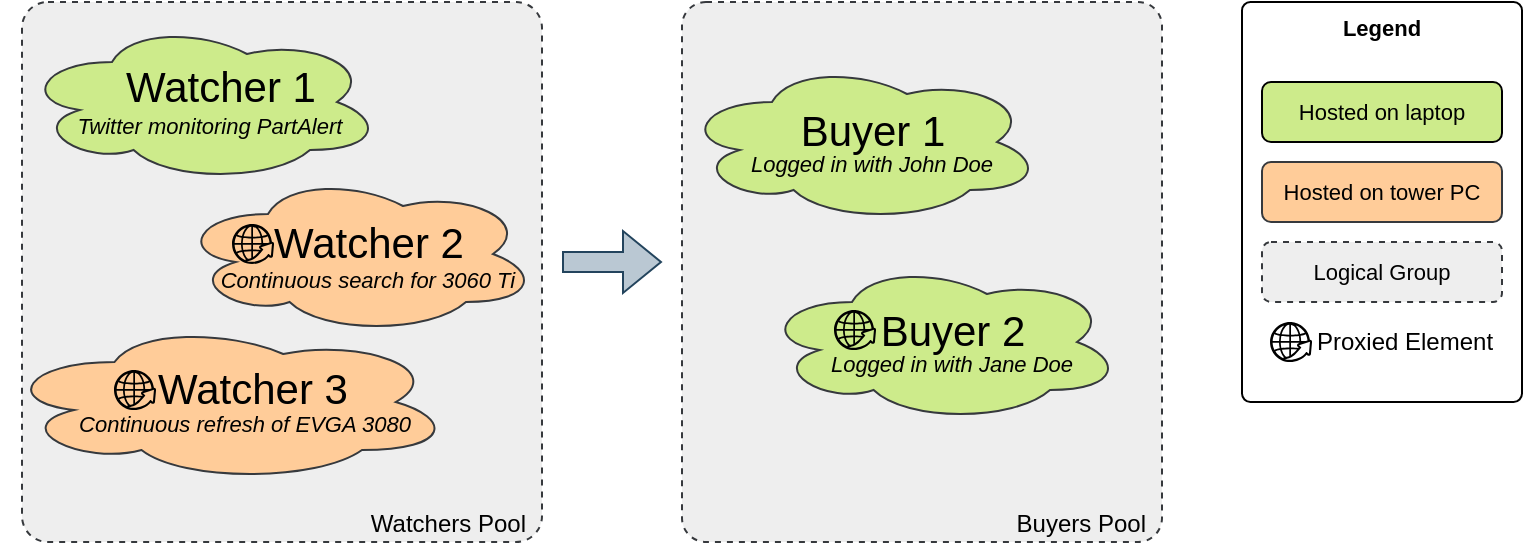 <mxfile version="16.5.1" type="device" pages="4"><diagram id="SyycE7OWxosleOXPshF7" name="Overview"><mxGraphModel dx="1106" dy="822" grid="1" gridSize="10" guides="1" tooltips="1" connect="1" arrows="1" fold="1" page="1" pageScale="1" pageWidth="827" pageHeight="1169" math="0" shadow="0"><root><mxCell id="0"/><mxCell id="1" parent="0"/><mxCell id="v4f3W6ATXAfFDvvJdY9K-1" value="Watchers Pool" style="rounded=1;whiteSpace=wrap;html=1;arcSize=5;verticalAlign=bottom;align=right;spacingRight=6;fillColor=#eeeeee;strokeColor=#36393d;dashed=1;" parent="1" vertex="1"><mxGeometry x="20" y="40" width="260" height="270" as="geometry"/></mxCell><mxCell id="v4f3W6ATXAfFDvvJdY9K-2" value="Buyers Pool" style="rounded=1;whiteSpace=wrap;html=1;arcSize=5;fillColor=#eeeeee;strokeColor=#36393d;verticalAlign=bottom;align=right;spacingRight=6;dashed=1;" parent="1" vertex="1"><mxGeometry x="350" y="40" width="240" height="270" as="geometry"/></mxCell><mxCell id="v4f3W6ATXAfFDvvJdY9K-3" value="" style="shape=flexArrow;endArrow=classic;html=1;rounded=0;fillColor=#bac8d3;strokeColor=#23445d;" parent="1" edge="1"><mxGeometry width="50" height="50" relative="1" as="geometry"><mxPoint x="290" y="170" as="sourcePoint"/><mxPoint x="340" y="170" as="targetPoint"/></mxGeometry></mxCell><mxCell id="v4f3W6ATXAfFDvvJdY9K-17" value="" style="group" parent="1" vertex="1" connectable="0"><mxGeometry x="20" y="50" width="180" height="80" as="geometry"/></mxCell><mxCell id="v4f3W6ATXAfFDvvJdY9K-10" value="" style="ellipse;shape=cloud;whiteSpace=wrap;html=1;fontSize=21;fillColor=#cdeb8b;strokeColor=#36393d;" parent="v4f3W6ATXAfFDvvJdY9K-17" vertex="1"><mxGeometry width="180" height="80" as="geometry"/></mxCell><mxCell id="v4f3W6ATXAfFDvvJdY9K-4" value="&lt;font style=&quot;font-size: 21px ; line-height: 0.5&quot;&gt;Watcher 1&lt;br&gt;&lt;/font&gt;" style="text;html=1;align=center;verticalAlign=middle;resizable=0;points=[];autosize=1;strokeColor=none;fillColor=none;fontSize=22;" parent="v4f3W6ATXAfFDvvJdY9K-17" vertex="1"><mxGeometry x="44" y="18" width="110" height="30" as="geometry"/></mxCell><mxCell id="v4f3W6ATXAfFDvvJdY9K-12" value="&lt;span style=&quot;font-family: &amp;#34;helvetica&amp;#34; ; font-size: 11px&quot;&gt;&lt;i&gt;Twitter monitoring PartAlert&lt;/i&gt;&lt;/span&gt;" style="text;html=1;strokeColor=none;fillColor=none;align=center;verticalAlign=middle;whiteSpace=wrap;rounded=0;fontSize=21;fontColor=#000000;" parent="v4f3W6ATXAfFDvvJdY9K-17" vertex="1"><mxGeometry x="19" y="33" width="150" height="30" as="geometry"/></mxCell><mxCell id="v4f3W6ATXAfFDvvJdY9K-18" value="" style="group" parent="1" vertex="1" connectable="0"><mxGeometry x="98" y="126" width="180" height="80" as="geometry"/></mxCell><mxCell id="v4f3W6ATXAfFDvvJdY9K-14" value="" style="ellipse;shape=cloud;whiteSpace=wrap;html=1;fontSize=21;fillColor=#ffcc99;strokeColor=#36393d;" parent="v4f3W6ATXAfFDvvJdY9K-18" vertex="1"><mxGeometry width="180" height="80" as="geometry"/></mxCell><mxCell id="v4f3W6ATXAfFDvvJdY9K-6" value="&lt;font style=&quot;font-size: 21px ; line-height: 0.5&quot;&gt;Watcher 2&lt;br&gt;&lt;/font&gt;" style="text;html=1;align=center;verticalAlign=middle;resizable=0;points=[];autosize=1;strokeColor=none;fillColor=none;fontSize=22;" parent="v4f3W6ATXAfFDvvJdY9K-18" vertex="1"><mxGeometry x="40" y="20" width="110" height="30" as="geometry"/></mxCell><mxCell id="v4f3W6ATXAfFDvvJdY9K-13" value="&lt;span style=&quot;font-family: &amp;#34;helvetica&amp;#34; ; font-size: 11px&quot;&gt;&lt;i&gt;Continuous search for 3060 Ti&lt;/i&gt;&lt;/span&gt;" style="text;html=1;strokeColor=none;fillColor=none;align=center;verticalAlign=middle;whiteSpace=wrap;rounded=0;fontSize=21;fontColor=#000000;" parent="v4f3W6ATXAfFDvvJdY9K-18" vertex="1"><mxGeometry x="20" y="34" width="150" height="30" as="geometry"/></mxCell><mxCell id="suSFidkRGbMIFhbAQIcZ-1" value="" style="sketch=0;html=1;aspect=fixed;strokeColor=none;shadow=0;align=center;verticalAlign=top;fillColor=#000000;shape=mxgraph.gcp2.globe_world;strokeWidth=1;" parent="v4f3W6ATXAfFDvvJdY9K-18" vertex="1"><mxGeometry x="27" y="25" width="21.05" height="20" as="geometry"/></mxCell><mxCell id="v4f3W6ATXAfFDvvJdY9K-19" value="" style="group" parent="1" vertex="1" connectable="0"><mxGeometry x="10" y="200" width="225" height="80" as="geometry"/></mxCell><mxCell id="v4f3W6ATXAfFDvvJdY9K-16" value="" style="ellipse;shape=cloud;whiteSpace=wrap;html=1;fontSize=21;fillColor=#ffcc99;strokeColor=#36393d;" parent="v4f3W6ATXAfFDvvJdY9K-19" vertex="1"><mxGeometry width="225" height="80" as="geometry"/></mxCell><mxCell id="v4f3W6ATXAfFDvvJdY9K-8" value="&lt;font style=&quot;font-size: 21px ; line-height: 0.5&quot;&gt;Watcher 3&lt;br&gt;&lt;/font&gt;" style="text;html=1;align=center;verticalAlign=middle;resizable=0;points=[];autosize=1;strokeColor=none;fillColor=none;fontSize=22;" parent="v4f3W6ATXAfFDvvJdY9K-19" vertex="1"><mxGeometry x="70" y="19" width="110" height="30" as="geometry"/></mxCell><mxCell id="v4f3W6ATXAfFDvvJdY9K-15" value="&lt;span style=&quot;font-family: &amp;quot;helvetica&amp;quot; ; font-size: 11px&quot;&gt;Continuous refresh of EVGA 3080&lt;/span&gt;" style="text;html=1;strokeColor=none;fillColor=none;align=center;verticalAlign=middle;whiteSpace=wrap;rounded=0;fontSize=21;fontColor=#000000;fontStyle=2" parent="v4f3W6ATXAfFDvvJdY9K-19" vertex="1"><mxGeometry x="28.5" y="32" width="185" height="30" as="geometry"/></mxCell><mxCell id="suSFidkRGbMIFhbAQIcZ-2" value="" style="sketch=0;html=1;aspect=fixed;strokeColor=none;shadow=0;align=center;verticalAlign=top;fillColor=#000000;shape=mxgraph.gcp2.globe_world;strokeWidth=1;" parent="v4f3W6ATXAfFDvvJdY9K-19" vertex="1"><mxGeometry x="56" y="24" width="21.05" height="20" as="geometry"/></mxCell><mxCell id="v4f3W6ATXAfFDvvJdY9K-20" value="" style="group" parent="1" vertex="1" connectable="0"><mxGeometry x="350" y="70" width="180" height="80" as="geometry"/></mxCell><mxCell id="v4f3W6ATXAfFDvvJdY9K-21" value="" style="ellipse;shape=cloud;whiteSpace=wrap;html=1;fontSize=21;fillColor=#cdeb8b;strokeColor=#36393d;" parent="v4f3W6ATXAfFDvvJdY9K-20" vertex="1"><mxGeometry width="180" height="80" as="geometry"/></mxCell><mxCell id="v4f3W6ATXAfFDvvJdY9K-22" value="&lt;font style=&quot;font-size: 21px ; line-height: 0.5&quot;&gt;Buyer 1&lt;br&gt;&lt;/font&gt;" style="text;html=1;align=center;verticalAlign=middle;resizable=0;points=[];autosize=1;strokeColor=none;fillColor=none;fontSize=22;" parent="v4f3W6ATXAfFDvvJdY9K-20" vertex="1"><mxGeometry x="50" y="20" width="90" height="30" as="geometry"/></mxCell><mxCell id="v4f3W6ATXAfFDvvJdY9K-23" value="&lt;span style=&quot;font-family: &amp;quot;helvetica&amp;quot; ; font-size: 11px&quot;&gt;Logged in with John Doe&lt;/span&gt;" style="text;html=1;strokeColor=none;fillColor=none;align=center;verticalAlign=middle;whiteSpace=wrap;rounded=0;fontSize=21;fontColor=#000000;fontStyle=2" parent="v4f3W6ATXAfFDvvJdY9K-20" vertex="1"><mxGeometry x="20" y="30" width="150" height="34" as="geometry"/></mxCell><mxCell id="v4f3W6ATXAfFDvvJdY9K-24" value="" style="group;" parent="1" vertex="1" connectable="0"><mxGeometry x="390" y="170" width="180" height="80" as="geometry"/></mxCell><mxCell id="v4f3W6ATXAfFDvvJdY9K-25" value="" style="ellipse;shape=cloud;whiteSpace=wrap;html=1;fontSize=21;fillColor=#cdeb8b;strokeColor=#36393d;" parent="v4f3W6ATXAfFDvvJdY9K-24" vertex="1"><mxGeometry width="180" height="80" as="geometry"/></mxCell><mxCell id="v4f3W6ATXAfFDvvJdY9K-26" value="&lt;font style=&quot;font-size: 21px ; line-height: 0.5&quot;&gt;Buyer 2&lt;br&gt;&lt;/font&gt;" style="text;html=1;align=center;verticalAlign=middle;resizable=0;points=[];autosize=1;strokeColor=none;fillColor=none;fontSize=22;" parent="v4f3W6ATXAfFDvvJdY9K-24" vertex="1"><mxGeometry x="50" y="20" width="90" height="30" as="geometry"/></mxCell><mxCell id="v4f3W6ATXAfFDvvJdY9K-27" value="&lt;span style=&quot;font-family: &amp;quot;helvetica&amp;quot; ; font-size: 11px&quot;&gt;Logged in with Jane Doe&lt;/span&gt;" style="text;html=1;strokeColor=none;fillColor=none;align=center;verticalAlign=middle;whiteSpace=wrap;rounded=0;fontSize=21;fontColor=#000000;fontStyle=2" parent="v4f3W6ATXAfFDvvJdY9K-24" vertex="1"><mxGeometry x="20" y="30" width="150" height="34" as="geometry"/></mxCell><mxCell id="suSFidkRGbMIFhbAQIcZ-3" value="" style="sketch=0;html=1;aspect=fixed;strokeColor=none;shadow=0;align=center;verticalAlign=top;fillColor=#000000;shape=mxgraph.gcp2.globe_world;strokeWidth=1;" parent="v4f3W6ATXAfFDvvJdY9K-24" vertex="1"><mxGeometry x="36" y="24" width="21.05" height="20" as="geometry"/></mxCell><mxCell id="v4f3W6ATXAfFDvvJdY9K-57" value="&lt;b&gt;Legend&lt;/b&gt;" style="rounded=1;whiteSpace=wrap;html=1;fontSize=11;arcSize=3;verticalAlign=top;" parent="1" vertex="1"><mxGeometry x="630" y="40" width="140" height="200" as="geometry"/></mxCell><mxCell id="v4f3W6ATXAfFDvvJdY9K-52" value="Hosted on laptop" style="rounded=1;whiteSpace=wrap;html=1;fontSize=11;fillColor=#cdeb8b;strokeColor=default;" parent="1" vertex="1"><mxGeometry x="640" y="80" width="120" height="30" as="geometry"/></mxCell><mxCell id="v4f3W6ATXAfFDvvJdY9K-53" value="Hosted on tower PC" style="rounded=1;whiteSpace=wrap;html=1;fontSize=11;fillColor=#ffcc99;strokeColor=#36393d;" parent="1" vertex="1"><mxGeometry x="640" y="120" width="120" height="30" as="geometry"/></mxCell><mxCell id="v4f3W6ATXAfFDvvJdY9K-55" value="Logical Group" style="rounded=1;whiteSpace=wrap;html=1;fontSize=11;fillColor=#eeeeee;strokeColor=#36393d;dashed=1;" parent="1" vertex="1"><mxGeometry x="640" y="160" width="120" height="30" as="geometry"/></mxCell><mxCell id="suSFidkRGbMIFhbAQIcZ-5" value="" style="sketch=0;html=1;aspect=fixed;strokeColor=none;shadow=0;align=center;verticalAlign=top;fillColor=#000000;shape=mxgraph.gcp2.globe_world;strokeWidth=1;" parent="1" vertex="1"><mxGeometry x="644" y="200" width="21.05" height="20" as="geometry"/></mxCell><mxCell id="suSFidkRGbMIFhbAQIcZ-6" value="Proxied Element" style="text;html=1;align=center;verticalAlign=middle;resizable=0;points=[];autosize=1;strokeColor=none;fillColor=none;" parent="1" vertex="1"><mxGeometry x="661" y="200" width="100" height="20" as="geometry"/></mxCell></root></mxGraphModel></diagram><diagram id="X2LEnFXjIk56LVghcQPi" name="Watcher lifecycle"><mxGraphModel dx="1106" dy="822" grid="1" gridSize="10" guides="1" tooltips="1" connect="1" arrows="1" fold="1" page="1" pageScale="1" pageWidth="827" pageHeight="1169" math="0" shadow="0"><root><mxCell id="rsHtdFONzFn-Gkkk5NQZ-0"/><mxCell id="rsHtdFONzFn-Gkkk5NQZ-1" parent="rsHtdFONzFn-Gkkk5NQZ-0"/><mxCell id="rsHtdFONzFn-Gkkk5NQZ-19" value="&lt;i&gt;&lt;font color=&quot;#b3b3b3&quot;&gt;Events&lt;/font&gt;&lt;/i&gt;" style="rounded=1;whiteSpace=wrap;html=1;fontSize=13;fontColor=#333333;strokeColor=#666666;fillColor=#f5f5f5;dashed=1;arcSize=5;verticalAlign=bottom;align=right;spacing=2;spacingRight=7;spacingBottom=-1;" vertex="1" parent="rsHtdFONzFn-Gkkk5NQZ-1"><mxGeometry x="330" y="102" width="220" height="108" as="geometry"/></mxCell><mxCell id="rsHtdFONzFn-Gkkk5NQZ-8" value="" style="edgeStyle=orthogonalEdgeStyle;rounded=0;orthogonalLoop=1;jettySize=auto;html=1;fillColor=#dae8fc;strokeColor=#6c8ebf;" edge="1" parent="rsHtdFONzFn-Gkkk5NQZ-1" source="rsHtdFONzFn-Gkkk5NQZ-2" target="rsHtdFONzFn-Gkkk5NQZ-3"><mxGeometry relative="1" as="geometry"/></mxCell><mxCell id="rsHtdFONzFn-Gkkk5NQZ-2" value="prepare()" style="rounded=1;whiteSpace=wrap;html=1;fillColor=#dae8fc;strokeColor=#6c8ebf;" vertex="1" parent="rsHtdFONzFn-Gkkk5NQZ-1"><mxGeometry x="90" y="40" width="90" height="50" as="geometry"/></mxCell><mxCell id="rsHtdFONzFn-Gkkk5NQZ-9" value="" style="edgeStyle=orthogonalEdgeStyle;rounded=0;orthogonalLoop=1;jettySize=auto;html=1;fillColor=#dae8fc;strokeColor=#6c8ebf;" edge="1" parent="rsHtdFONzFn-Gkkk5NQZ-1" source="rsHtdFONzFn-Gkkk5NQZ-3" target="rsHtdFONzFn-Gkkk5NQZ-5"><mxGeometry relative="1" as="geometry"/></mxCell><mxCell id="rsHtdFONzFn-Gkkk5NQZ-3" value="start()" style="rounded=1;whiteSpace=wrap;html=1;fillColor=#dae8fc;strokeColor=#6c8ebf;" vertex="1" parent="rsHtdFONzFn-Gkkk5NQZ-1"><mxGeometry x="210" y="40" width="90" height="50" as="geometry"/></mxCell><mxCell id="rsHtdFONzFn-Gkkk5NQZ-4" value="shutdown()" style="rounded=1;whiteSpace=wrap;html=1;fillColor=#dae8fc;strokeColor=#6c8ebf;" vertex="1" parent="rsHtdFONzFn-Gkkk5NQZ-1"><mxGeometry x="570" y="40" width="90" height="50" as="geometry"/></mxCell><mxCell id="rsHtdFONzFn-Gkkk5NQZ-10" value="" style="edgeStyle=orthogonalEdgeStyle;rounded=0;orthogonalLoop=1;jettySize=auto;html=1;fillColor=#dae8fc;strokeColor=#6c8ebf;" edge="1" parent="rsHtdFONzFn-Gkkk5NQZ-1" source="rsHtdFONzFn-Gkkk5NQZ-5" target="rsHtdFONzFn-Gkkk5NQZ-7"><mxGeometry relative="1" as="geometry"/></mxCell><mxCell id="rsHtdFONzFn-Gkkk5NQZ-15" style="edgeStyle=orthogonalEdgeStyle;rounded=0;orthogonalLoop=1;jettySize=auto;html=1;entryX=0;entryY=0.5;entryDx=0;entryDy=0;entryPerimeter=0;fontSize=19;fillColor=#d5e8d4;strokeColor=#82b366;" edge="1" parent="rsHtdFONzFn-Gkkk5NQZ-1" source="rsHtdFONzFn-Gkkk5NQZ-5" target="rsHtdFONzFn-Gkkk5NQZ-13"><mxGeometry relative="1" as="geometry"/></mxCell><mxCell id="rsHtdFONzFn-Gkkk5NQZ-16" style="edgeStyle=orthogonalEdgeStyle;rounded=0;orthogonalLoop=1;jettySize=auto;html=1;entryX=0;entryY=0.5;entryDx=0;entryDy=0;entryPerimeter=0;fontSize=19;exitX=0.25;exitY=1;exitDx=0;exitDy=0;fillColor=#e1d5e7;strokeColor=#9673a6;" edge="1" parent="rsHtdFONzFn-Gkkk5NQZ-1" source="rsHtdFONzFn-Gkkk5NQZ-5" target="rsHtdFONzFn-Gkkk5NQZ-14"><mxGeometry relative="1" as="geometry"/></mxCell><mxCell id="rsHtdFONzFn-Gkkk5NQZ-5" value="&lt;i&gt;... process ...&lt;/i&gt;" style="rounded=1;whiteSpace=wrap;html=1;fillColor=#dae8fc;strokeColor=#6c8ebf;" vertex="1" parent="rsHtdFONzFn-Gkkk5NQZ-1"><mxGeometry x="330" y="40" width="90" height="50" as="geometry"/></mxCell><mxCell id="rsHtdFONzFn-Gkkk5NQZ-11" value="" style="edgeStyle=orthogonalEdgeStyle;rounded=0;orthogonalLoop=1;jettySize=auto;html=1;fillColor=#dae8fc;strokeColor=#6c8ebf;" edge="1" parent="rsHtdFONzFn-Gkkk5NQZ-1" source="rsHtdFONzFn-Gkkk5NQZ-7" target="rsHtdFONzFn-Gkkk5NQZ-4"><mxGeometry relative="1" as="geometry"/></mxCell><mxCell id="rsHtdFONzFn-Gkkk5NQZ-7" value="destroy()" style="rounded=1;whiteSpace=wrap;html=1;fillColor=#dae8fc;strokeColor=#6c8ebf;" vertex="1" parent="rsHtdFONzFn-Gkkk5NQZ-1"><mxGeometry x="450" y="40" width="90" height="50" as="geometry"/></mxCell><mxCell id="rsHtdFONzFn-Gkkk5NQZ-13" value="🎯" style="shape=note;whiteSpace=wrap;html=1;backgroundOutline=1;darkOpacity=0.05;fontSize=19;size=10;fillColor=#d5e8d4;strokeColor=#82B366;" vertex="1" parent="rsHtdFONzFn-Gkkk5NQZ-1"><mxGeometry x="399" y="110" width="30" height="40" as="geometry"/></mxCell><mxCell id="rsHtdFONzFn-Gkkk5NQZ-14" value="💗" style="shape=note;whiteSpace=wrap;html=1;backgroundOutline=1;darkOpacity=0.05;fontSize=19;size=10;fillColor=#e1d5e7;strokeColor=#9673A6;" vertex="1" parent="rsHtdFONzFn-Gkkk5NQZ-1"><mxGeometry x="380" y="160" width="30" height="40" as="geometry"/></mxCell><mxCell id="rsHtdFONzFn-Gkkk5NQZ-17" value="Item Found" style="text;html=1;strokeColor=none;fillColor=none;align=left;verticalAlign=middle;whiteSpace=wrap;rounded=0;fontSize=13;fontColor=#82B366;" vertex="1" parent="rsHtdFONzFn-Gkkk5NQZ-1"><mxGeometry x="432" y="115" width="100" height="30" as="geometry"/></mxCell><mxCell id="rsHtdFONzFn-Gkkk5NQZ-18" value="Heartbeat" style="text;html=1;strokeColor=none;fillColor=none;align=left;verticalAlign=middle;whiteSpace=wrap;rounded=0;fontSize=13;fontColor=#9673A6;" vertex="1" parent="rsHtdFONzFn-Gkkk5NQZ-1"><mxGeometry x="414" y="165" width="100" height="30" as="geometry"/></mxCell><mxCell id="rsHtdFONzFn-Gkkk5NQZ-20" value="&lt;i style=&quot;font-size: 12px&quot;&gt;... process ...&lt;/i&gt;" style="shape=process;whiteSpace=wrap;html=1;backgroundOutline=1;fontSize=13;strokeColor=#6c8ebf;fillColor=#dae8fc;size=0.083;" vertex="1" parent="rsHtdFONzFn-Gkkk5NQZ-1"><mxGeometry x="329" y="40" width="100" height="50" as="geometry"/></mxCell></root></mxGraphModel></diagram><diagram id="b-lQTa4dA0DzO9sCEvnV" name="Pre-purchase Checks"><mxGraphModel dx="1186" dy="875" grid="1" gridSize="10" guides="1" tooltips="1" connect="1" arrows="1" fold="1" page="1" pageScale="1" pageWidth="827" pageHeight="1169" math="0" shadow="0"><root><mxCell id="KP8hfIsPbHJ0_x_ZdGaL-0"/><mxCell id="KP8hfIsPbHJ0_x_ZdGaL-1" parent="KP8hfIsPbHJ0_x_ZdGaL-0"/><mxCell id="KP8hfIsPbHJ0_x_ZdGaL-2" style="edgeStyle=orthogonalEdgeStyle;rounded=0;orthogonalLoop=1;jettySize=auto;html=1;entryX=0.5;entryY=0;entryDx=0;entryDy=0;fillColor=#dae8fc;strokeColor=#6c8ebf;" edge="1" parent="KP8hfIsPbHJ0_x_ZdGaL-1" source="KP8hfIsPbHJ0_x_ZdGaL-3" target="KP8hfIsPbHJ0_x_ZdGaL-6"><mxGeometry relative="1" as="geometry"/></mxCell><mxCell id="KP8hfIsPbHJ0_x_ZdGaL-9" value="&amp;nbsp;Yes&amp;nbsp;" style="edgeLabel;html=1;align=center;verticalAlign=middle;resizable=0;points=[];" vertex="1" connectable="0" parent="KP8hfIsPbHJ0_x_ZdGaL-2"><mxGeometry x="-0.643" y="2" relative="1" as="geometry"><mxPoint y="-2" as="offset"/></mxGeometry></mxCell><mxCell id="KP8hfIsPbHJ0_x_ZdGaL-11" style="edgeStyle=orthogonalEdgeStyle;rounded=0;orthogonalLoop=1;jettySize=auto;html=1;fillColor=#dae8fc;strokeColor=#6c8ebf;entryX=0.5;entryY=0;entryDx=0;entryDy=0;" edge="1" parent="KP8hfIsPbHJ0_x_ZdGaL-1" source="KP8hfIsPbHJ0_x_ZdGaL-3" target="KP8hfIsPbHJ0_x_ZdGaL-10"><mxGeometry relative="1" as="geometry"><Array as="points"><mxPoint x="400" y="210"/></Array></mxGeometry></mxCell><mxCell id="KP8hfIsPbHJ0_x_ZdGaL-12" value="&amp;nbsp;No&amp;nbsp;" style="edgeLabel;html=1;align=center;verticalAlign=middle;resizable=0;points=[];" vertex="1" connectable="0" parent="KP8hfIsPbHJ0_x_ZdGaL-11"><mxGeometry x="-0.54" y="-4" relative="1" as="geometry"><mxPoint x="-12" y="-4" as="offset"/></mxGeometry></mxCell><mxCell id="KP8hfIsPbHJ0_x_ZdGaL-3" value="Is there any metadata?&lt;br&gt;(e.g. price, title)" style="shape=hexagon;perimeter=hexagonPerimeter2;whiteSpace=wrap;html=1;fixedSize=1;fillColor=#dae8fc;strokeColor=#6c8ebf;" vertex="1" parent="KP8hfIsPbHJ0_x_ZdGaL-1"><mxGeometry x="200" y="180" width="120" height="60" as="geometry"/></mxCell><mxCell id="KP8hfIsPbHJ0_x_ZdGaL-4" style="edgeStyle=orthogonalEdgeStyle;rounded=0;orthogonalLoop=1;jettySize=auto;html=1;fillColor=#dae8fc;strokeColor=#6c8ebf;" edge="1" parent="KP8hfIsPbHJ0_x_ZdGaL-1" target="KP8hfIsPbHJ0_x_ZdGaL-3"><mxGeometry relative="1" as="geometry"><mxPoint x="260" y="140" as="sourcePoint"/><Array as="points"><mxPoint x="260" y="140"/><mxPoint x="260" y="140"/></Array></mxGeometry></mxCell><mxCell id="KP8hfIsPbHJ0_x_ZdGaL-8" style="edgeStyle=orthogonalEdgeStyle;rounded=0;orthogonalLoop=1;jettySize=auto;html=1;entryX=0.5;entryY=0;entryDx=0;entryDy=0;fillColor=#dae8fc;strokeColor=#6c8ebf;" edge="1" parent="KP8hfIsPbHJ0_x_ZdGaL-1" source="KP8hfIsPbHJ0_x_ZdGaL-6" target="KP8hfIsPbHJ0_x_ZdGaL-7"><mxGeometry relative="1" as="geometry"/></mxCell><mxCell id="KP8hfIsPbHJ0_x_ZdGaL-6" value="Do a first check if it's worth proceeding at that price point" style="rounded=0;whiteSpace=wrap;html=1;fillColor=#dae8fc;strokeColor=#6c8ebf;" vertex="1" parent="KP8hfIsPbHJ0_x_ZdGaL-1"><mxGeometry x="50" y="260" width="120" height="60" as="geometry"/></mxCell><mxCell id="KP8hfIsPbHJ0_x_ZdGaL-13" style="edgeStyle=orthogonalEdgeStyle;rounded=0;orthogonalLoop=1;jettySize=auto;html=1;fillColor=#dae8fc;strokeColor=#6c8ebf;" edge="1" parent="KP8hfIsPbHJ0_x_ZdGaL-1" source="KP8hfIsPbHJ0_x_ZdGaL-7" target="KP8hfIsPbHJ0_x_ZdGaL-10"><mxGeometry relative="1" as="geometry"/></mxCell><mxCell id="KP8hfIsPbHJ0_x_ZdGaL-14" value="&amp;nbsp;Yes&amp;nbsp;" style="edgeLabel;html=1;align=center;verticalAlign=middle;resizable=0;points=[];" vertex="1" connectable="0" parent="KP8hfIsPbHJ0_x_ZdGaL-13"><mxGeometry x="-0.114" y="1" relative="1" as="geometry"><mxPoint x="-32" y="1" as="offset"/></mxGeometry></mxCell><mxCell id="KP8hfIsPbHJ0_x_ZdGaL-21" value="" style="edgeStyle=orthogonalEdgeStyle;rounded=0;orthogonalLoop=1;jettySize=auto;html=1;fillColor=#dae8fc;strokeColor=#6c8ebf;" edge="1" parent="KP8hfIsPbHJ0_x_ZdGaL-1" source="KP8hfIsPbHJ0_x_ZdGaL-7" target="KP8hfIsPbHJ0_x_ZdGaL-18"><mxGeometry relative="1" as="geometry"/></mxCell><mxCell id="KP8hfIsPbHJ0_x_ZdGaL-22" value="&amp;nbsp;No&amp;nbsp;" style="edgeLabel;html=1;align=center;verticalAlign=middle;resizable=0;points=[];" vertex="1" connectable="0" parent="KP8hfIsPbHJ0_x_ZdGaL-21"><mxGeometry x="-0.32" y="2" relative="1" as="geometry"><mxPoint as="offset"/></mxGeometry></mxCell><mxCell id="KP8hfIsPbHJ0_x_ZdGaL-7" value="Worth the price?" style="shape=hexagon;perimeter=hexagonPerimeter2;whiteSpace=wrap;html=1;fixedSize=1;fillColor=#dae8fc;strokeColor=#6c8ebf;" vertex="1" parent="KP8hfIsPbHJ0_x_ZdGaL-1"><mxGeometry x="50" y="350" width="120" height="60" as="geometry"/></mxCell><mxCell id="KP8hfIsPbHJ0_x_ZdGaL-25" value="" style="edgeStyle=orthogonalEdgeStyle;rounded=0;orthogonalLoop=1;jettySize=auto;html=1;fillColor=#dae8fc;strokeColor=#6c8ebf;" edge="1" parent="KP8hfIsPbHJ0_x_ZdGaL-1" source="KP8hfIsPbHJ0_x_ZdGaL-10" target="KP8hfIsPbHJ0_x_ZdGaL-23"><mxGeometry relative="1" as="geometry"/></mxCell><mxCell id="KP8hfIsPbHJ0_x_ZdGaL-10" value="Open the Amazon page in a new tab" style="rounded=0;whiteSpace=wrap;html=1;fillColor=#dae8fc;strokeColor=#6c8ebf;" vertex="1" parent="KP8hfIsPbHJ0_x_ZdGaL-1"><mxGeometry x="330" y="350" width="140" height="60" as="geometry"/></mxCell><mxCell id="KP8hfIsPbHJ0_x_ZdGaL-17" value="&lt;span&gt;New item (ASIN) found on an Amazon store (e.g. co.uk)&lt;/span&gt;" style="rounded=1;whiteSpace=wrap;html=1;strokeWidth=2;fillColor=#d5e8d4;strokeColor=#82b366;" vertex="1" parent="KP8hfIsPbHJ0_x_ZdGaL-1"><mxGeometry x="200" y="80" width="120" height="60" as="geometry"/></mxCell><mxCell id="KP8hfIsPbHJ0_x_ZdGaL-18" value="Not worth &lt;br&gt;the attempt" style="rounded=1;whiteSpace=wrap;html=1;strokeWidth=2;fillColor=#f8cecc;strokeColor=#b85450;" vertex="1" parent="KP8hfIsPbHJ0_x_ZdGaL-1"><mxGeometry x="50" y="680" width="120" height="50" as="geometry"/></mxCell><mxCell id="KP8hfIsPbHJ0_x_ZdGaL-29" value="" style="edgeStyle=orthogonalEdgeStyle;rounded=0;orthogonalLoop=1;jettySize=auto;html=1;fillColor=#dae8fc;strokeColor=#6c8ebf;" edge="1" parent="KP8hfIsPbHJ0_x_ZdGaL-1" source="KP8hfIsPbHJ0_x_ZdGaL-23" target="KP8hfIsPbHJ0_x_ZdGaL-28"><mxGeometry relative="1" as="geometry"/></mxCell><mxCell id="KP8hfIsPbHJ0_x_ZdGaL-30" value="&amp;nbsp;No&amp;nbsp;" style="edgeLabel;html=1;align=center;verticalAlign=middle;resizable=0;points=[];" vertex="1" connectable="0" parent="KP8hfIsPbHJ0_x_ZdGaL-29"><mxGeometry x="-0.644" y="3" relative="1" as="geometry"><mxPoint x="-3" y="12" as="offset"/></mxGeometry></mxCell><mxCell id="KP8hfIsPbHJ0_x_ZdGaL-38" style="edgeStyle=orthogonalEdgeStyle;rounded=0;orthogonalLoop=1;jettySize=auto;html=1;entryX=0;entryY=0.5;entryDx=0;entryDy=0;fillColor=#dae8fc;strokeColor=#6c8ebf;" edge="1" parent="KP8hfIsPbHJ0_x_ZdGaL-1" source="KP8hfIsPbHJ0_x_ZdGaL-23" target="KP8hfIsPbHJ0_x_ZdGaL-37"><mxGeometry relative="1" as="geometry"/></mxCell><mxCell id="KP8hfIsPbHJ0_x_ZdGaL-43" value="&amp;nbsp;Yes&amp;nbsp;" style="edgeLabel;html=1;align=center;verticalAlign=middle;resizable=0;points=[];" vertex="1" connectable="0" parent="KP8hfIsPbHJ0_x_ZdGaL-38"><mxGeometry x="-0.35" y="-3" relative="1" as="geometry"><mxPoint y="-3" as="offset"/></mxGeometry></mxCell><mxCell id="KP8hfIsPbHJ0_x_ZdGaL-23" value="Is the product available?" style="shape=hexagon;perimeter=hexagonPerimeter2;whiteSpace=wrap;html=1;fixedSize=1;fillColor=#dae8fc;strokeColor=#6c8ebf;" vertex="1" parent="KP8hfIsPbHJ0_x_ZdGaL-1"><mxGeometry x="340" y="460" width="120" height="60" as="geometry"/></mxCell><mxCell id="KP8hfIsPbHJ0_x_ZdGaL-32" style="edgeStyle=orthogonalEdgeStyle;rounded=0;orthogonalLoop=1;jettySize=auto;html=1;fillColor=#dae8fc;strokeColor=#6c8ebf;entryX=1;entryY=0.5;entryDx=0;entryDy=0;" edge="1" parent="KP8hfIsPbHJ0_x_ZdGaL-1" source="KP8hfIsPbHJ0_x_ZdGaL-28" target="KP8hfIsPbHJ0_x_ZdGaL-31"><mxGeometry relative="1" as="geometry"><mxPoint x="300" y="600" as="targetPoint"/></mxGeometry></mxCell><mxCell id="KP8hfIsPbHJ0_x_ZdGaL-34" value="&amp;nbsp;No&amp;nbsp;" style="edgeLabel;html=1;align=center;verticalAlign=middle;resizable=0;points=[];" vertex="1" connectable="0" parent="KP8hfIsPbHJ0_x_ZdGaL-32"><mxGeometry x="-0.15" y="-2" relative="1" as="geometry"><mxPoint as="offset"/></mxGeometry></mxCell><mxCell id="KP8hfIsPbHJ0_x_ZdGaL-36" style="edgeStyle=orthogonalEdgeStyle;rounded=0;orthogonalLoop=1;jettySize=auto;html=1;fillColor=#dae8fc;strokeColor=#6c8ebf;entryX=0.5;entryY=0;entryDx=0;entryDy=0;" edge="1" parent="KP8hfIsPbHJ0_x_ZdGaL-1" source="KP8hfIsPbHJ0_x_ZdGaL-28" target="KP8hfIsPbHJ0_x_ZdGaL-35"><mxGeometry relative="1" as="geometry"><mxPoint x="530" y="720" as="targetPoint"/></mxGeometry></mxCell><mxCell id="KP8hfIsPbHJ0_x_ZdGaL-42" value="&amp;nbsp;Yes&amp;nbsp;" style="edgeLabel;html=1;align=center;verticalAlign=middle;resizable=0;points=[];" vertex="1" connectable="0" parent="KP8hfIsPbHJ0_x_ZdGaL-36"><mxGeometry x="-0.574" y="-2" relative="1" as="geometry"><mxPoint x="1" y="8" as="offset"/></mxGeometry></mxCell><mxCell id="KP8hfIsPbHJ0_x_ZdGaL-28" value="Did 30 minutes &lt;br&gt;pass since &lt;br&gt;the alert?" style="shape=hexagon;perimeter=hexagonPerimeter2;whiteSpace=wrap;html=1;fixedSize=1;fillColor=#dae8fc;strokeColor=#6c8ebf;" vertex="1" parent="KP8hfIsPbHJ0_x_ZdGaL-1"><mxGeometry x="340" y="570" width="120" height="60" as="geometry"/></mxCell><mxCell id="KP8hfIsPbHJ0_x_ZdGaL-33" style="edgeStyle=orthogonalEdgeStyle;rounded=0;orthogonalLoop=1;jettySize=auto;html=1;entryX=0;entryY=0.5;entryDx=0;entryDy=0;fillColor=#dae8fc;strokeColor=#6c8ebf;exitX=0.5;exitY=0;exitDx=0;exitDy=0;" edge="1" parent="KP8hfIsPbHJ0_x_ZdGaL-1" source="KP8hfIsPbHJ0_x_ZdGaL-31" target="KP8hfIsPbHJ0_x_ZdGaL-23"><mxGeometry relative="1" as="geometry"><mxPoint x="260" y="600" as="sourcePoint"/><Array as="points"><mxPoint x="230" y="490"/></Array></mxGeometry></mxCell><mxCell id="KP8hfIsPbHJ0_x_ZdGaL-31" value="Refresh page" style="rounded=0;whiteSpace=wrap;html=1;fillColor=#dae8fc;strokeColor=#6c8ebf;" vertex="1" parent="KP8hfIsPbHJ0_x_ZdGaL-1"><mxGeometry x="180" y="570" width="100" height="60" as="geometry"/></mxCell><mxCell id="KP8hfIsPbHJ0_x_ZdGaL-35" value="Too many refreshes,&lt;br&gt;giving up" style="rounded=1;whiteSpace=wrap;html=1;strokeWidth=2;fillColor=#f8cecc;strokeColor=#b85450;" vertex="1" parent="KP8hfIsPbHJ0_x_ZdGaL-1"><mxGeometry x="340" y="680" width="120" height="50" as="geometry"/></mxCell><mxCell id="KP8hfIsPbHJ0_x_ZdGaL-39" style="edgeStyle=orthogonalEdgeStyle;rounded=0;orthogonalLoop=1;jettySize=auto;html=1;fillColor=#dae8fc;strokeColor=#6c8ebf;entryX=0.5;entryY=0;entryDx=0;entryDy=0;" edge="1" parent="KP8hfIsPbHJ0_x_ZdGaL-1" source="KP8hfIsPbHJ0_x_ZdGaL-37" target="KP8hfIsPbHJ0_x_ZdGaL-56"><mxGeometry relative="1" as="geometry"><mxPoint x="560" y="720" as="targetPoint"/></mxGeometry></mxCell><mxCell id="KP8hfIsPbHJ0_x_ZdGaL-44" value="&amp;nbsp;No&amp;nbsp;" style="edgeLabel;html=1;align=center;verticalAlign=middle;resizable=0;points=[];" vertex="1" connectable="0" parent="KP8hfIsPbHJ0_x_ZdGaL-39"><mxGeometry x="-0.583" relative="1" as="geometry"><mxPoint y="-10" as="offset"/></mxGeometry></mxCell><mxCell id="KP8hfIsPbHJ0_x_ZdGaL-41" style="edgeStyle=orthogonalEdgeStyle;rounded=0;orthogonalLoop=1;jettySize=auto;html=1;entryX=0.5;entryY=0;entryDx=0;entryDy=0;fillColor=#dae8fc;strokeColor=#6c8ebf;" edge="1" parent="KP8hfIsPbHJ0_x_ZdGaL-1" source="KP8hfIsPbHJ0_x_ZdGaL-37" target="KP8hfIsPbHJ0_x_ZdGaL-40"><mxGeometry relative="1" as="geometry"/></mxCell><mxCell id="KP8hfIsPbHJ0_x_ZdGaL-45" value="&amp;nbsp;Yes&amp;nbsp;" style="edgeLabel;html=1;align=center;verticalAlign=middle;resizable=0;points=[];" vertex="1" connectable="0" parent="KP8hfIsPbHJ0_x_ZdGaL-41"><mxGeometry x="-0.756" y="-2" relative="1" as="geometry"><mxPoint x="-4" y="-2" as="offset"/></mxGeometry></mxCell><mxCell id="KP8hfIsPbHJ0_x_ZdGaL-37" value="Worth the price for the seller?" style="shape=hexagon;perimeter=hexagonPerimeter2;whiteSpace=wrap;html=1;fixedSize=1;fillColor=#dae8fc;strokeColor=#6c8ebf;" vertex="1" parent="KP8hfIsPbHJ0_x_ZdGaL-1"><mxGeometry x="500" y="460" width="120" height="60" as="geometry"/></mxCell><mxCell id="KP8hfIsPbHJ0_x_ZdGaL-40" value="Attempt buy" style="rounded=1;whiteSpace=wrap;html=1;strokeWidth=2;fillColor=#d5e8d4;strokeColor=#82b366;" vertex="1" parent="KP8hfIsPbHJ0_x_ZdGaL-1"><mxGeometry x="650" y="680" width="120" height="50" as="geometry"/></mxCell><mxCell id="KP8hfIsPbHJ0_x_ZdGaL-52" style="rounded=0;orthogonalLoop=1;jettySize=auto;html=1;entryX=0.75;entryY=0;entryDx=0;entryDy=0;dashed=1;endArrow=none;endFill=0;fillColor=#f5f5f5;strokeColor=#666666;" edge="1" parent="KP8hfIsPbHJ0_x_ZdGaL-1" source="KP8hfIsPbHJ0_x_ZdGaL-51" target="KP8hfIsPbHJ0_x_ZdGaL-40"><mxGeometry relative="1" as="geometry"/></mxCell><mxCell id="KP8hfIsPbHJ0_x_ZdGaL-51" value="At this point we have the page opened at the product &lt;u&gt;and&lt;/u&gt;&amp;nbsp;the product is available from Amazon" style="shape=note;whiteSpace=wrap;html=1;backgroundOutline=1;darkOpacity=0.05;strokeWidth=2;fillColor=#f5f5f5;fontColor=#333333;strokeColor=#666666;size=14;spacing=6;spacingTop=13;" vertex="1" parent="KP8hfIsPbHJ0_x_ZdGaL-1"><mxGeometry x="760" y="560" width="150" height="80" as="geometry"/></mxCell><mxCell id="KP8hfIsPbHJ0_x_ZdGaL-56" value="Too expensive" style="rounded=1;whiteSpace=wrap;html=1;strokeWidth=2;fillColor=#f8cecc;strokeColor=#b85450;" vertex="1" parent="KP8hfIsPbHJ0_x_ZdGaL-1"><mxGeometry x="500" y="680" width="120" height="50" as="geometry"/></mxCell></root></mxGraphModel></diagram><diagram id="6TR97pssxB1sE_Qml30G" name="Possible running instance"><mxGraphModel dx="1005" dy="747" grid="1" gridSize="10" guides="1" tooltips="1" connect="1" arrows="1" fold="1" page="1" pageScale="1" pageWidth="827" pageHeight="1169" math="0" shadow="0"><root><mxCell id="tspywVg7v7dZ77yr9yhu-0"/><mxCell id="tspywVg7v7dZ77yr9yhu-1" parent="tspywVg7v7dZ77yr9yhu-0"/><mxCell id="tspywVg7v7dZ77yr9yhu-15" value="core components" style="rounded=1;whiteSpace=wrap;html=1;fontSize=10;arcSize=3;fillColor=#EFF4FC;strokeColor=#8FBCFC;verticalAlign=bottom;align=right;spacingRight=4;dashed=1;fontColor=#8FBCFC;fontStyle=3" vertex="1" parent="tspywVg7v7dZ77yr9yhu-1"><mxGeometry x="340" y="30" width="250" height="290" as="geometry"/></mxCell><mxCell id="tspywVg7v7dZ77yr9yhu-5" style="edgeStyle=orthogonalEdgeStyle;rounded=0;orthogonalLoop=1;jettySize=auto;html=1;entryX=0;entryY=0.5;entryDx=0;entryDy=0;fontSize=14;fillColor=#e1d5e7;strokeColor=#9673a6;" edge="1" parent="tspywVg7v7dZ77yr9yhu-1" source="tspywVg7v7dZ77yr9yhu-2" target="tspywVg7v7dZ77yr9yhu-3"><mxGeometry relative="1" as="geometry"><Array as="points"><mxPoint x="320" y="170"/><mxPoint x="320" y="90"/></Array></mxGeometry></mxCell><mxCell id="tspywVg7v7dZ77yr9yhu-6" style="edgeStyle=orthogonalEdgeStyle;rounded=0;orthogonalLoop=1;jettySize=auto;html=1;entryX=0;entryY=0.5;entryDx=0;entryDy=0;fontSize=14;fillColor=#e1d5e7;strokeColor=#9673a6;" edge="1" parent="tspywVg7v7dZ77yr9yhu-1" source="tspywVg7v7dZ77yr9yhu-2" target="tspywVg7v7dZ77yr9yhu-4"><mxGeometry relative="1" as="geometry"><Array as="points"><mxPoint x="320" y="170"/><mxPoint x="320" y="250"/></Array></mxGeometry></mxCell><mxCell id="tspywVg7v7dZ77yr9yhu-9" value="REST +&lt;br style=&quot;font-size: 11px;&quot;&gt;WebSocket&lt;br style=&quot;font-size: 11px;&quot;&gt;connections" style="edgeLabel;html=1;align=center;verticalAlign=middle;resizable=0;points=[];fontSize=11;fontColor=#9673A6;" vertex="1" connectable="0" parent="tspywVg7v7dZ77yr9yhu-6"><mxGeometry x="-0.57" y="-4" relative="1" as="geometry"><mxPoint x="3" y="-3" as="offset"/></mxGeometry></mxCell><mxCell id="tspywVg7v7dZ77yr9yhu-2" value="&lt;font style=&quot;font-size: 14px&quot;&gt;&lt;b&gt;availability-monitor-ui&lt;br&gt;&lt;/b&gt;&lt;/font&gt;&lt;br&gt;&lt;div&gt;&lt;div style=&quot;text-align: left&quot;&gt;- running on localhost&lt;/div&gt;&lt;div style=&quot;text-align: left&quot;&gt;- monitoring &lt;i&gt;GamingPC&lt;/i&gt; machine&amp;nbsp; &amp;nbsp;&lt;br&gt;&amp;nbsp; and localhost instances of the&lt;br&gt;&amp;nbsp; &lt;i&gt;availability-container&lt;/i&gt; &lt;font style=&quot;font-size: 9px&quot;&gt;(#1 and #2)&lt;/font&gt;&lt;/div&gt;&lt;/div&gt;" style="rounded=1;whiteSpace=wrap;html=1;arcSize=10;fillColor=#ECDFF2;strokeColor=#9673a6;" vertex="1" parent="tspywVg7v7dZ77yr9yhu-1"><mxGeometry x="10" y="120" width="200" height="100" as="geometry"/></mxCell><mxCell id="tspywVg7v7dZ77yr9yhu-7" style="edgeStyle=orthogonalEdgeStyle;rounded=0;orthogonalLoop=1;jettySize=auto;html=1;entryX=0.5;entryY=0;entryDx=0;entryDy=0;fontSize=14;dashed=1;fillColor=#dae8fc;strokeColor=#6c8ebf;" edge="1" parent="tspywVg7v7dZ77yr9yhu-1" source="tspywVg7v7dZ77yr9yhu-3" target="tspywVg7v7dZ77yr9yhu-4"><mxGeometry relative="1" as="geometry"/></mxCell><mxCell id="tspywVg7v7dZ77yr9yhu-8" value="WebSocket&lt;br style=&quot;font-size: 11px;&quot;&gt;connection" style="edgeLabel;html=1;align=center;verticalAlign=middle;resizable=0;points=[];fontSize=11;fontColor=#6C8EBF;labelBackgroundColor=#EFF4FC;" vertex="1" connectable="0" parent="tspywVg7v7dZ77yr9yhu-7"><mxGeometry x="-0.325" y="-1" relative="1" as="geometry"><mxPoint y="7" as="offset"/></mxGeometry></mxCell><mxCell id="tspywVg7v7dZ77yr9yhu-11" style="edgeStyle=orthogonalEdgeStyle;rounded=0;orthogonalLoop=1;jettySize=auto;html=1;entryX=0.5;entryY=0;entryDx=0;entryDy=0;fontSize=12;fillColor=#f5f5f5;strokeColor=#666666;dashed=1;dashPattern=1 1;" edge="1" parent="tspywVg7v7dZ77yr9yhu-1" source="tspywVg7v7dZ77yr9yhu-3" target="tspywVg7v7dZ77yr9yhu-10"><mxGeometry relative="1" as="geometry"/></mxCell><mxCell id="tspywVg7v7dZ77yr9yhu-13" value="REST call" style="edgeLabel;html=1;align=center;verticalAlign=middle;resizable=0;points=[];fontSize=12;fontColor=#666666;" vertex="1" connectable="0" parent="tspywVg7v7dZ77yr9yhu-11"><mxGeometry x="-0.2" y="1" relative="1" as="geometry"><mxPoint x="-6" y="1" as="offset"/></mxGeometry></mxCell><mxCell id="tspywVg7v7dZ77yr9yhu-3" value="&lt;font style=&quot;font-size: 14px&quot;&gt;&lt;b&gt;availability-monitor #1&lt;br&gt;&lt;/b&gt;&lt;/font&gt;&lt;br&gt;&lt;div style=&quot;text-align: left&quot;&gt;- running on the remote&amp;nbsp;&lt;i&gt;&lt;font style=&quot;font-size: 10px&quot;&gt;GamingPC&lt;/font&gt;&lt;/i&gt; &lt;br&gt;&amp;nbsp; machine&lt;/div&gt;&lt;div style=&quot;text-align: left&quot;&gt;&lt;span&gt;- monitoring Amazon&lt;/span&gt;&lt;/div&gt;" style="rounded=1;whiteSpace=wrap;html=1;arcSize=10;fillColor=#dae8fc;strokeColor=#6c8ebf;" vertex="1" parent="tspywVg7v7dZ77yr9yhu-1"><mxGeometry x="370" y="50" width="200" height="80" as="geometry"/></mxCell><mxCell id="tspywVg7v7dZ77yr9yhu-12" style="edgeStyle=orthogonalEdgeStyle;rounded=0;orthogonalLoop=1;jettySize=auto;html=1;entryX=0.5;entryY=1;entryDx=0;entryDy=0;dashed=1;fontSize=12;fillColor=#f5f5f5;strokeColor=#666666;dashPattern=1 1;" edge="1" parent="tspywVg7v7dZ77yr9yhu-1" source="tspywVg7v7dZ77yr9yhu-4" target="tspywVg7v7dZ77yr9yhu-10"><mxGeometry relative="1" as="geometry"/></mxCell><mxCell id="tspywVg7v7dZ77yr9yhu-14" value="REST call" style="edgeLabel;html=1;align=center;verticalAlign=middle;resizable=0;points=[];fontSize=12;fontColor=#666666;" vertex="1" connectable="0" parent="tspywVg7v7dZ77yr9yhu-12"><mxGeometry x="-0.084" y="-1" relative="1" as="geometry"><mxPoint x="-17" y="-1" as="offset"/></mxGeometry></mxCell><mxCell id="tspywVg7v7dZ77yr9yhu-4" value="&lt;font style=&quot;font-size: 14px&quot;&gt;&lt;b&gt;availability-monitor #2&lt;br&gt;&lt;/b&gt;&lt;/font&gt;&lt;br&gt;&lt;div style=&quot;text-align: left&quot;&gt;&lt;span&gt;- running on localhost&amp;nbsp; &amp;nbsp; &amp;nbsp; &amp;nbsp; &amp;nbsp; &amp;nbsp; &amp;nbsp; &amp;nbsp; &amp;nbsp; &amp;nbsp; &amp;nbsp;&lt;/span&gt;&lt;/div&gt;&lt;div style=&quot;text-align: left&quot;&gt;&lt;span&gt;- monitoring Twitter&lt;/span&gt;&lt;/div&gt;&lt;div style=&quot;text-align: left&quot;&gt;&lt;span&gt;- attempting purchases&lt;/span&gt;&lt;/div&gt;" style="rounded=1;whiteSpace=wrap;html=1;arcSize=10;fillColor=#dae8fc;strokeColor=#6C8EBF;" vertex="1" parent="tspywVg7v7dZ77yr9yhu-1"><mxGeometry x="370" y="210" width="200" height="80" as="geometry"/></mxCell><mxCell id="tspywVg7v7dZ77yr9yhu-10" value="&lt;span style=&quot;font-size: 14px&quot;&gt;&lt;b&gt;naive-captcha&lt;/b&gt;&lt;/span&gt;&lt;br&gt;&lt;div style=&quot;text-align: left&quot;&gt;&lt;br&gt;- running in a docker container&lt;br&gt;- &lt;i&gt;optional&lt;/i&gt; component&lt;/div&gt;&lt;div style=&quot;text-align: left&quot;&gt;&lt;span&gt;- it can solve simple captchas&lt;/span&gt;&lt;/div&gt;" style="rounded=1;whiteSpace=wrap;html=1;arcSize=10;fillColor=#f5f5f5;fontColor=#333333;strokeColor=#666666;" vertex="1" parent="tspywVg7v7dZ77yr9yhu-1"><mxGeometry x="627" y="130" width="183" height="90" as="geometry"/></mxCell></root></mxGraphModel></diagram></mxfile>